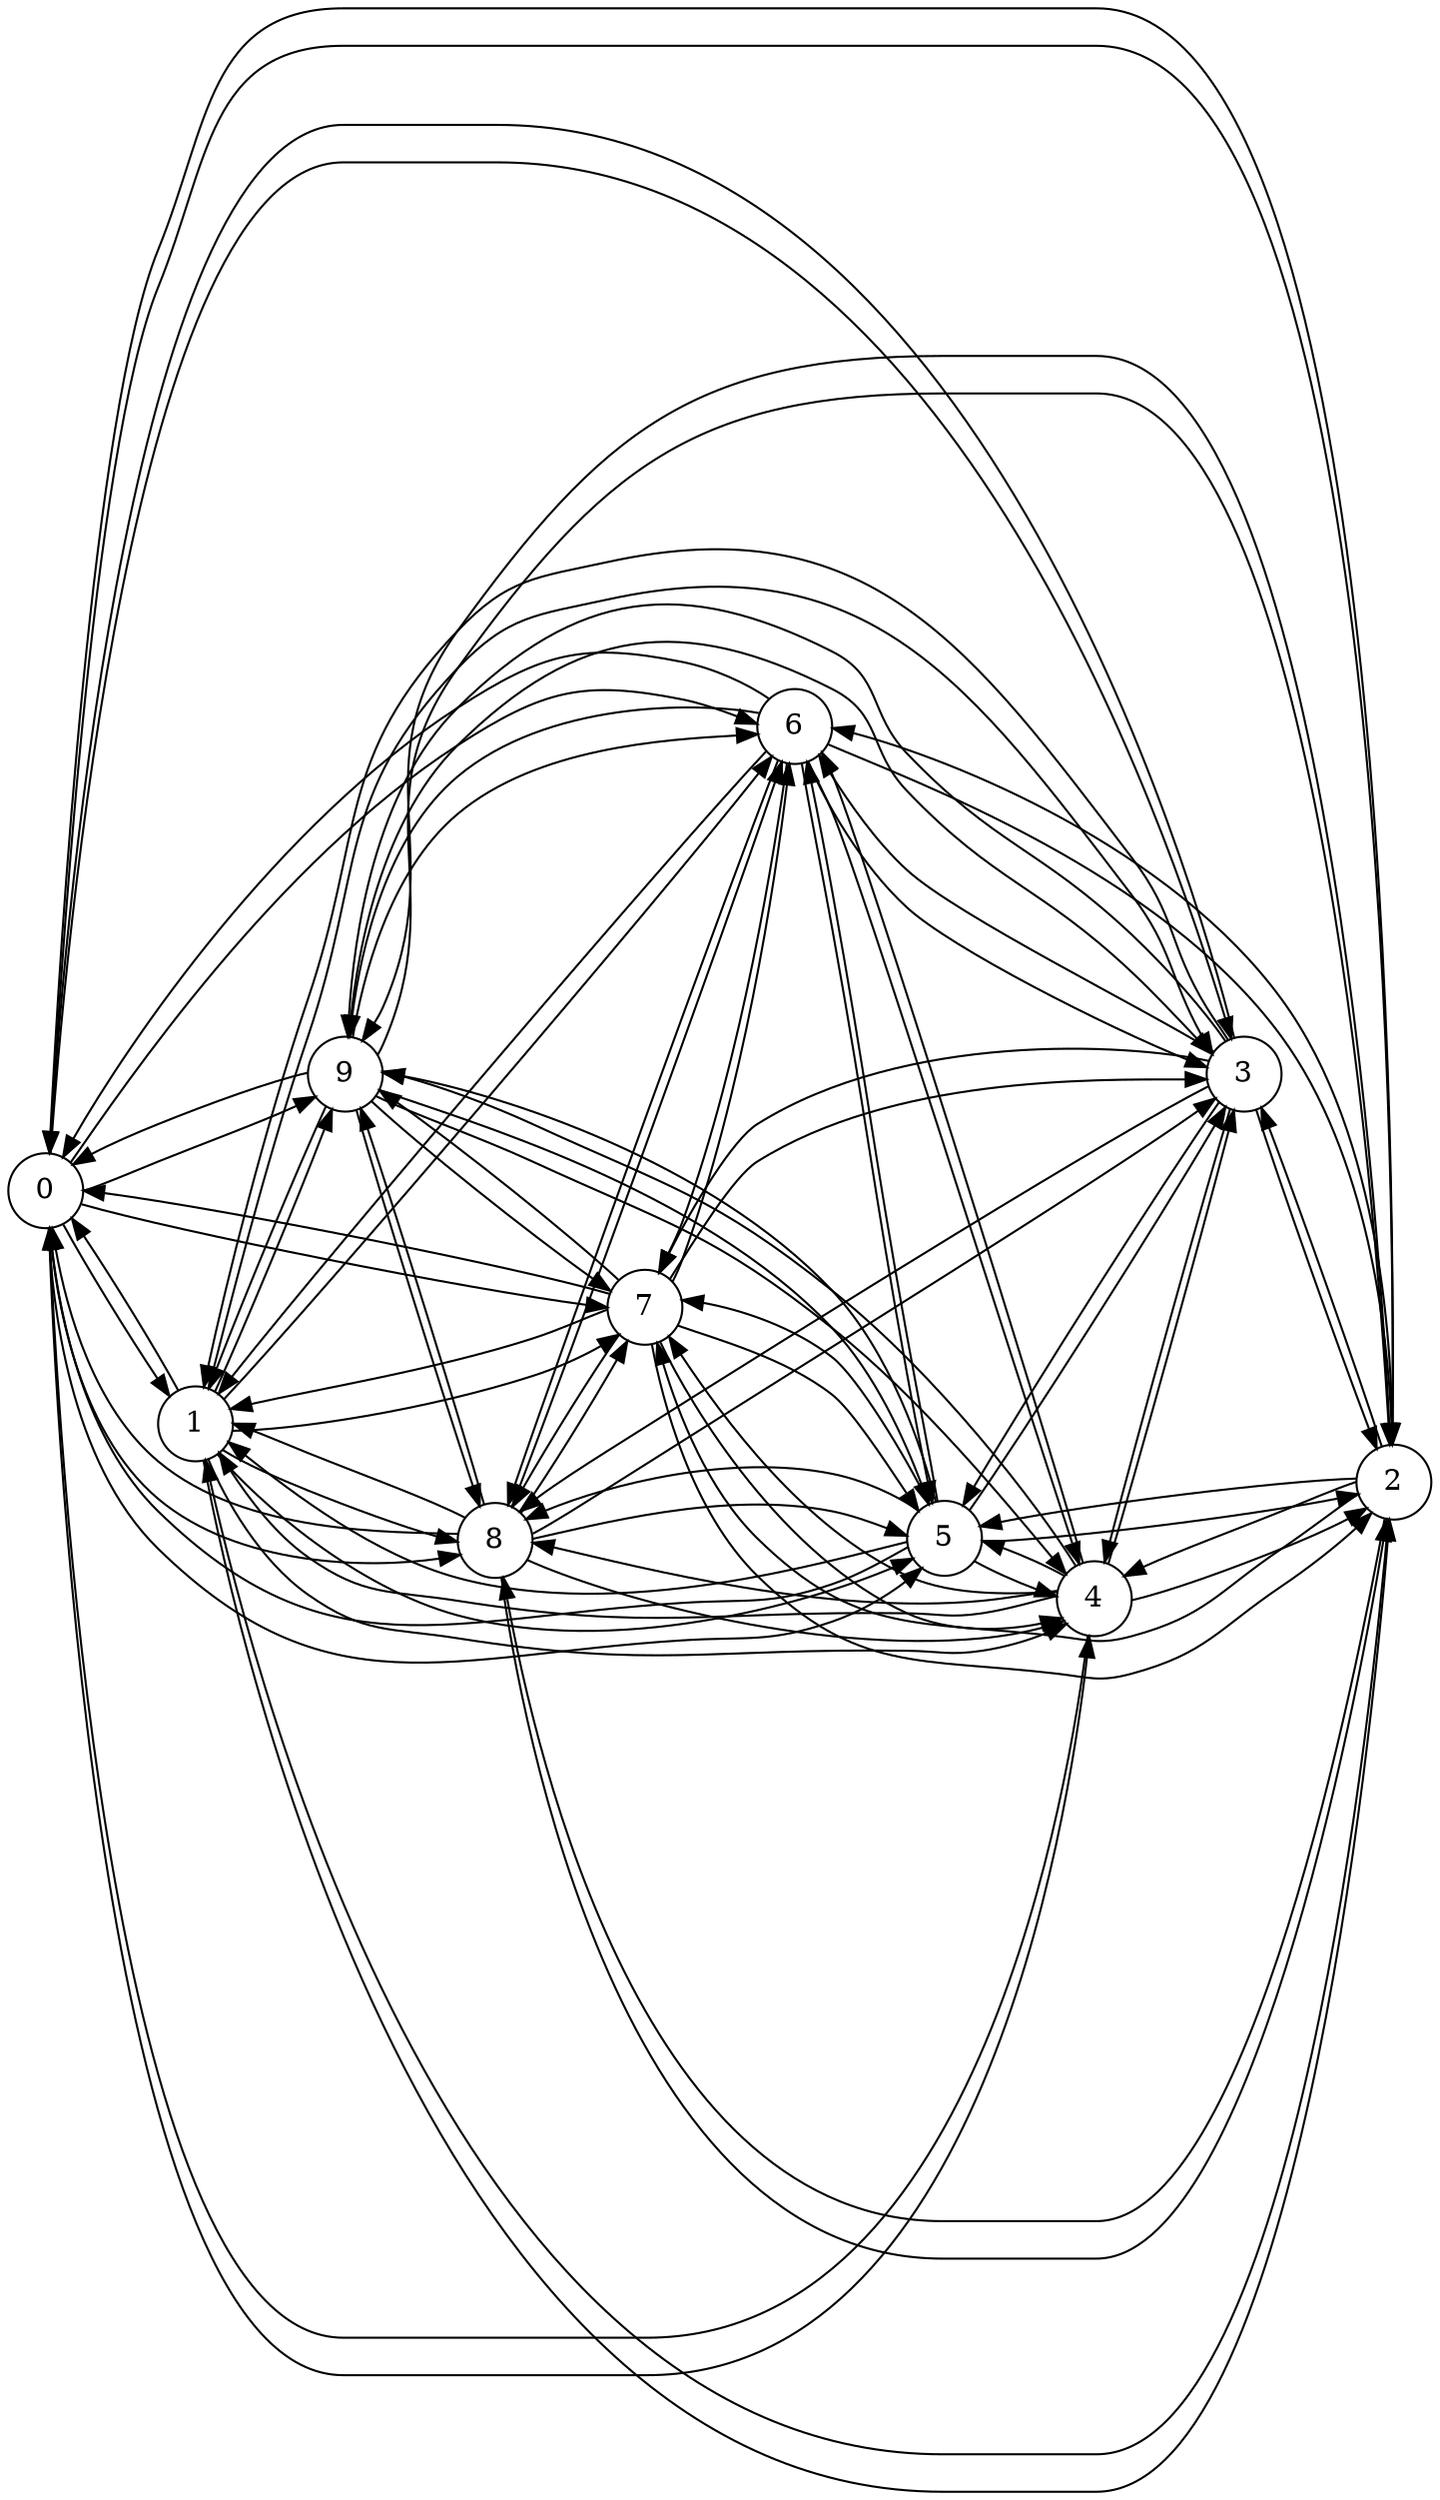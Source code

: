 digraph {
rankdir = LR;
node [shape = circle];
"0" -> "1"
"0" -> "2"
"0" -> "3"
"0" -> "4"
"0" -> "5"
"0" -> "6"
"0" -> "7"
"0" -> "8"
"0" -> "9"
"1" -> "0"
"1" -> "2"
"1" -> "3"
"1" -> "4"
"1" -> "5"
"1" -> "6"
"1" -> "7"
"1" -> "8"
"1" -> "9"
"2" -> "0"
"2" -> "1"
"2" -> "3"
"2" -> "4"
"2" -> "5"
"2" -> "6"
"2" -> "7"
"2" -> "8"
"2" -> "9"
"3" -> "0"
"3" -> "1"
"3" -> "2"
"3" -> "4"
"3" -> "5"
"3" -> "6"
"3" -> "7"
"3" -> "8"
"3" -> "9"
"4" -> "0"
"4" -> "1"
"4" -> "2"
"4" -> "3"
"4" -> "5"
"4" -> "6"
"4" -> "7"
"4" -> "8"
"4" -> "9"
"5" -> "0"
"5" -> "1"
"5" -> "2"
"5" -> "3"
"5" -> "4"
"5" -> "6"
"5" -> "7"
"5" -> "8"
"5" -> "9"
"6" -> "0"
"6" -> "1"
"6" -> "2"
"6" -> "3"
"6" -> "4"
"6" -> "5"
"6" -> "7"
"6" -> "8"
"6" -> "9"
"7" -> "0"
"7" -> "1"
"7" -> "2"
"7" -> "3"
"7" -> "4"
"7" -> "5"
"7" -> "6"
"7" -> "8"
"7" -> "9"
"8" -> "0"
"8" -> "1"
"8" -> "2"
"8" -> "3"
"8" -> "4"
"8" -> "5"
"8" -> "6"
"8" -> "7"
"8" -> "9"
"9" -> "0"
"9" -> "1"
"9" -> "2"
"9" -> "3"
"9" -> "4"
"9" -> "5"
"9" -> "6"
"9" -> "7"
"9" -> "8"
}
